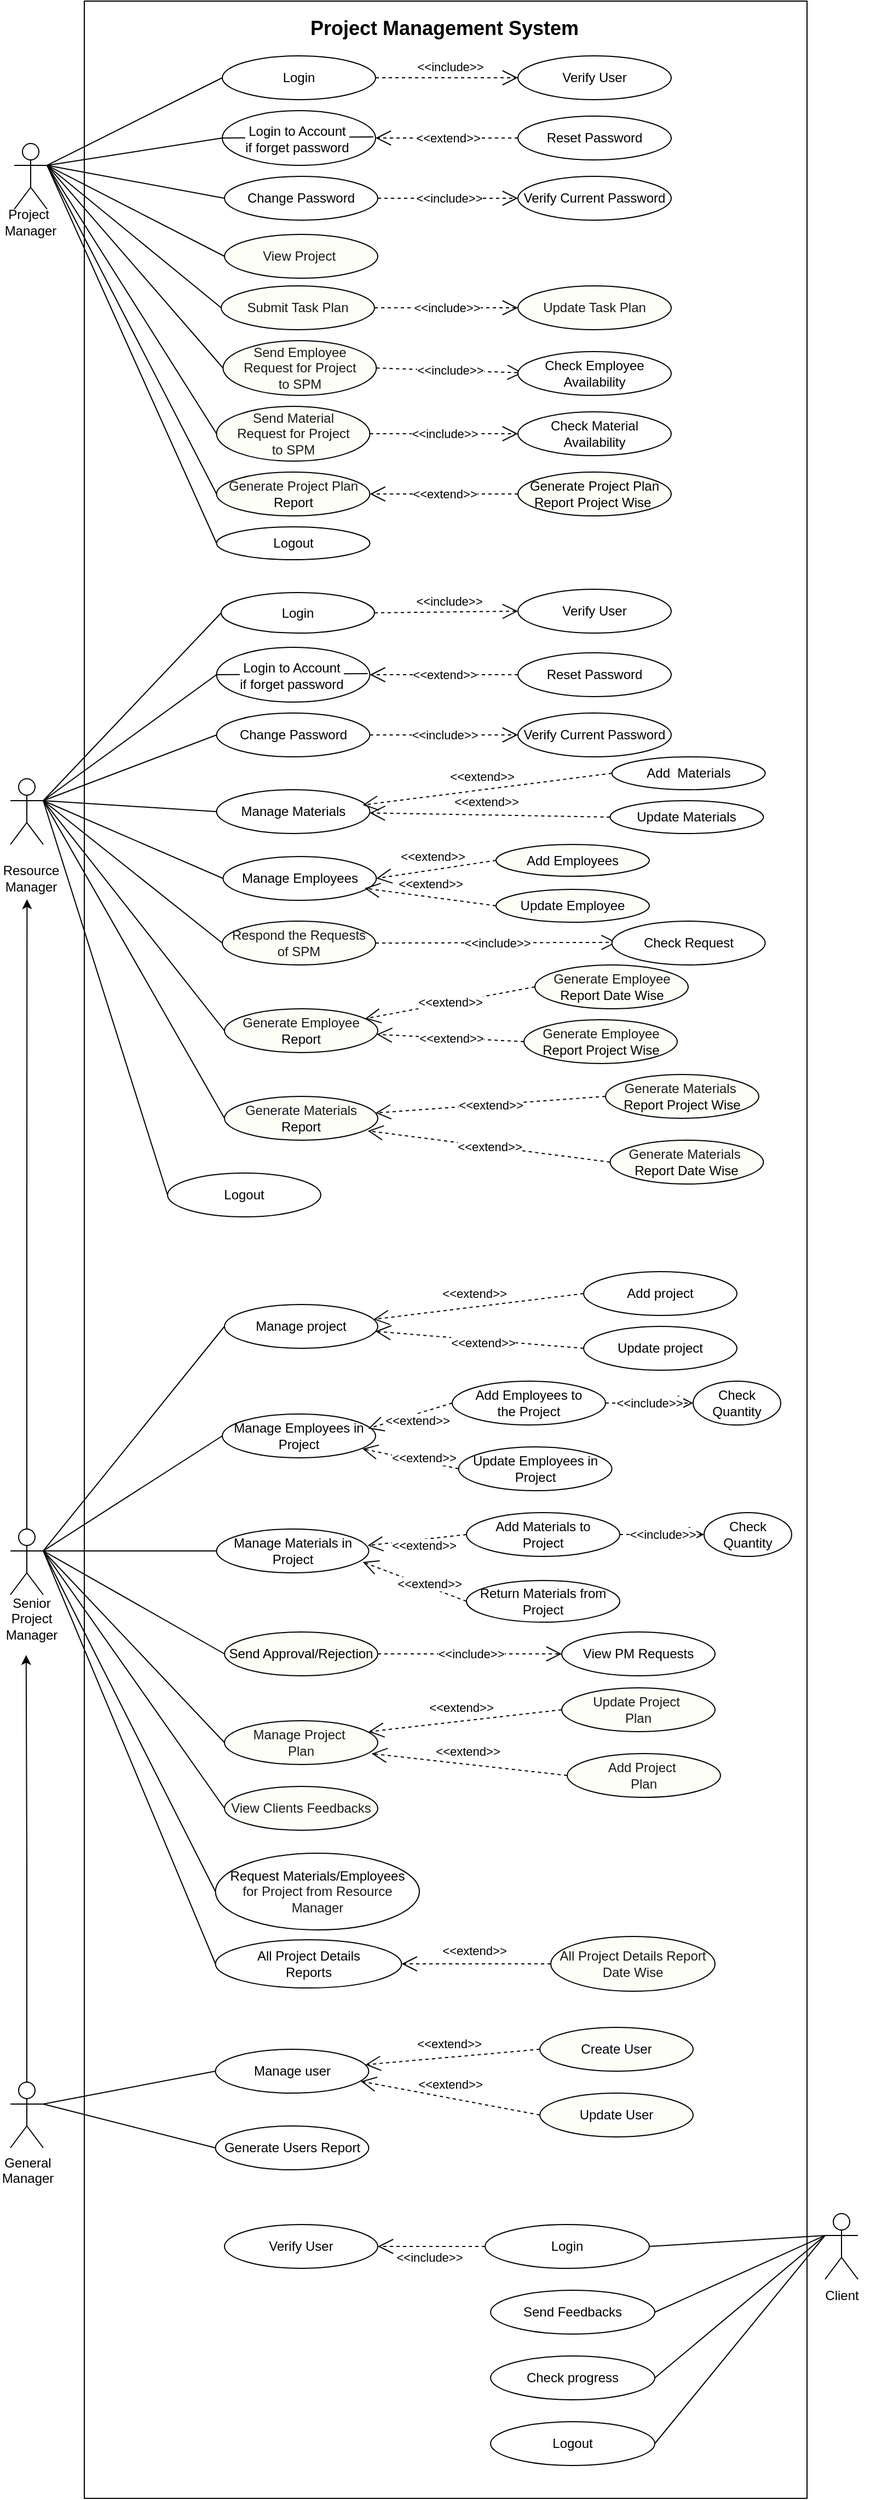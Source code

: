 <mxfile version="23.1.2" type="device">
  <diagram name="Page-1" id="2uusiSWJD4mNrX5vhdV4">
    <mxGraphModel dx="1032" dy="2918" grid="1" gridSize="10" guides="1" tooltips="1" connect="1" arrows="1" fold="1" page="1" pageScale="1" pageWidth="827" pageHeight="1169" math="0" shadow="0">
      <root>
        <mxCell id="0" />
        <mxCell id="1" parent="0" />
        <mxCell id="cjCh7DbLiIH0CelXDLPa-3" value="" style="rounded=0;whiteSpace=wrap;html=1;fillColor=none;" parent="1" vertex="1">
          <mxGeometry x="84" y="-2310" width="660" height="2280" as="geometry" />
        </mxCell>
        <mxCell id="cjCh7DbLiIH0CelXDLPa-5" value="&lt;font style=&quot;font-size: 18px;&quot;&gt;&lt;b&gt;Project Management System&lt;/b&gt;&lt;/font&gt;" style="text;html=1;strokeColor=none;fillColor=none;align=center;verticalAlign=middle;whiteSpace=wrap;rounded=0;" parent="1" vertex="1">
          <mxGeometry x="273" y="-2300" width="280" height="30" as="geometry" />
        </mxCell>
        <mxCell id="cjCh7DbLiIH0CelXDLPa-46" value="" style="endArrow=none;html=1;rounded=0;entryX=0;entryY=0.5;entryDx=0;entryDy=0;exitX=1;exitY=0.333;exitDx=0;exitDy=0;exitPerimeter=0;" parent="1" source="cjCh7DbLiIH0CelXDLPa-44" target="eKeShG3hfIOovDlSq38T-2" edge="1">
          <mxGeometry width="50" height="50" relative="1" as="geometry">
            <mxPoint x="80.69" y="-845" as="sourcePoint" />
            <mxPoint x="270.69" y="-1194" as="targetPoint" />
          </mxGeometry>
        </mxCell>
        <mxCell id="cjCh7DbLiIH0CelXDLPa-44" value="" style="shape=umlActor;verticalLabelPosition=bottom;verticalAlign=top;html=1;outlineConnect=0;" parent="1" vertex="1">
          <mxGeometry x="16.5" y="-915" width="30" height="60" as="geometry" />
        </mxCell>
        <mxCell id="cjCh7DbLiIH0CelXDLPa-59" value="Senior Project Manager" style="text;html=1;strokeColor=none;fillColor=default;align=center;verticalAlign=middle;whiteSpace=wrap;rounded=0;" parent="1" vertex="1">
          <mxGeometry x="7.19" y="-845" width="58" height="24" as="geometry" />
        </mxCell>
        <mxCell id="cjCh7DbLiIH0CelXDLPa-100" value="Manage Materials" style="ellipse;whiteSpace=wrap;html=1;fillColor=default;" parent="1" vertex="1">
          <mxGeometry x="204.75" y="-1590" width="140" height="40" as="geometry" />
        </mxCell>
        <mxCell id="cjCh7DbLiIH0CelXDLPa-104" value="" style="shape=umlActor;verticalLabelPosition=bottom;verticalAlign=top;html=1;outlineConnect=0;" parent="1" vertex="1">
          <mxGeometry x="16.5" y="-1600" width="30" height="60" as="geometry" />
        </mxCell>
        <mxCell id="cjCh7DbLiIH0CelXDLPa-108" value="" style="endArrow=none;html=1;rounded=0;entryX=0;entryY=0.5;entryDx=0;entryDy=0;exitX=1;exitY=0.333;exitDx=0;exitDy=0;exitPerimeter=0;" parent="1" source="cjCh7DbLiIH0CelXDLPa-104" target="cjCh7DbLiIH0CelXDLPa-100" edge="1">
          <mxGeometry width="50" height="50" relative="1" as="geometry">
            <mxPoint x="92.5" y="-1490" as="sourcePoint" />
            <mxPoint x="302.5" y="-1783" as="targetPoint" />
          </mxGeometry>
        </mxCell>
        <mxCell id="cjCh7DbLiIH0CelXDLPa-111" value="" style="endArrow=none;html=1;rounded=0;exitX=1;exitY=0.333;exitDx=0;exitDy=0;exitPerimeter=0;entryX=0;entryY=0.5;entryDx=0;entryDy=0;" parent="1" source="cjCh7DbLiIH0CelXDLPa-104" target="0M_ZTAcVaHgIJ8tdhLXu-81" edge="1">
          <mxGeometry width="50" height="50" relative="1" as="geometry">
            <mxPoint x="100" y="-1499" as="sourcePoint" />
            <mxPoint x="251.25" y="-1329" as="targetPoint" />
          </mxGeometry>
        </mxCell>
        <mxCell id="cjCh7DbLiIH0CelXDLPa-112" value="Resource &lt;br&gt;Manager" style="text;html=1;strokeColor=none;fillColor=default;align=center;verticalAlign=middle;whiteSpace=wrap;rounded=0;" parent="1" vertex="1">
          <mxGeometry x="8.59" y="-1519" width="52.81" height="20" as="geometry" />
        </mxCell>
        <mxCell id="cjCh7DbLiIH0CelXDLPa-129" value="" style="shape=umlActor;verticalLabelPosition=bottom;verticalAlign=top;html=1;outlineConnect=0;" parent="1" vertex="1">
          <mxGeometry x="20" y="-2180" width="30" height="60" as="geometry" />
        </mxCell>
        <mxCell id="cjCh7DbLiIH0CelXDLPa-141" value="Project&amp;nbsp;&lt;br&gt;Manager" style="text;html=1;strokeColor=none;fillColor=default;align=center;verticalAlign=middle;whiteSpace=wrap;rounded=0;" parent="1" vertex="1">
          <mxGeometry x="7.19" y="-2120" width="55.62" height="23" as="geometry" />
        </mxCell>
        <mxCell id="eKeShG3hfIOovDlSq38T-2" value="Manage project" style="ellipse;whiteSpace=wrap;html=1;fillColor=default;" parent="1" vertex="1">
          <mxGeometry x="212" y="-1120" width="140" height="40" as="geometry" />
        </mxCell>
        <mxCell id="eKeShG3hfIOovDlSq38T-9" value="" style="endArrow=none;html=1;rounded=0;entryX=0;entryY=0.5;entryDx=0;entryDy=0;exitX=1;exitY=0.333;exitDx=0;exitDy=0;exitPerimeter=0;" parent="1" source="cjCh7DbLiIH0CelXDLPa-44" target="eKeShG3hfIOovDlSq38T-10" edge="1">
          <mxGeometry width="50" height="50" relative="1" as="geometry">
            <mxPoint x="80.69" y="-845" as="sourcePoint" />
            <mxPoint x="240.69" y="-950" as="targetPoint" />
          </mxGeometry>
        </mxCell>
        <mxCell id="eKeShG3hfIOovDlSq38T-10" value="Manage Employees in Project" style="ellipse;whiteSpace=wrap;html=1;fillColor=default;" parent="1" vertex="1">
          <mxGeometry x="210" y="-1020" width="140" height="40" as="geometry" />
        </mxCell>
        <mxCell id="eKeShG3hfIOovDlSq38T-11" value="Add Employees to&lt;br&gt;the Project" style="ellipse;whiteSpace=wrap;html=1;fillColor=default;" parent="1" vertex="1">
          <mxGeometry x="420" y="-1050" width="140" height="40" as="geometry" />
        </mxCell>
        <mxCell id="eKeShG3hfIOovDlSq38T-15" value="Update Employees in&lt;br style=&quot;border-color: var(--border-color);&quot;&gt;Project" style="ellipse;whiteSpace=wrap;html=1;fillColor=default;" parent="1" vertex="1">
          <mxGeometry x="425.81" y="-990" width="140" height="40" as="geometry" />
        </mxCell>
        <mxCell id="eKeShG3hfIOovDlSq38T-75" value="&lt;span style=&quot;color: rgb(0, 0, 0); font-family: Helvetica; font-size: 12px; font-style: normal; font-variant-ligatures: normal; font-variant-caps: normal; font-weight: 400; letter-spacing: normal; orphans: 2; text-align: center; text-indent: 0px; text-transform: none; widows: 2; word-spacing: 0px; -webkit-text-stroke-width: 0px; background-color: rgb(251, 251, 251); text-decoration-thickness: initial; text-decoration-style: initial; text-decoration-color: initial; float: none; display: inline !important;&quot;&gt;Add&amp;nbsp;&lt;/span&gt;&amp;nbsp;Materials" style="ellipse;whiteSpace=wrap;html=1;fillColor=default;" parent="1" vertex="1">
          <mxGeometry x="565.81" y="-1620" width="140" height="30" as="geometry" />
        </mxCell>
        <mxCell id="eKeShG3hfIOovDlSq38T-77" value="&lt;span style=&quot;color: rgb(0, 0, 0); font-family: Helvetica; font-size: 12px; font-style: normal; font-variant-ligatures: normal; font-variant-caps: normal; font-weight: 400; letter-spacing: normal; orphans: 2; text-align: center; text-indent: 0px; text-transform: none; widows: 2; word-spacing: 0px; -webkit-text-stroke-width: 0px; background-color: rgb(251, 251, 251); text-decoration-thickness: initial; text-decoration-style: initial; text-decoration-color: initial; float: none; display: inline !important;&quot;&gt;Update&amp;nbsp;&lt;/span&gt;Materials" style="ellipse;whiteSpace=wrap;html=1;fillColor=default;" parent="1" vertex="1">
          <mxGeometry x="564.19" y="-1580" width="140" height="30" as="geometry" />
        </mxCell>
        <mxCell id="RGTpIK4v9KlUOTematBv-17" value="Add project" style="ellipse;whiteSpace=wrap;html=1;fillColor=default;" parent="1" vertex="1">
          <mxGeometry x="540" y="-1150" width="140" height="40" as="geometry" />
        </mxCell>
        <mxCell id="RGTpIK4v9KlUOTematBv-19" value="Update project" style="ellipse;whiteSpace=wrap;html=1;fillColor=default;" parent="1" vertex="1">
          <mxGeometry x="540" y="-1100" width="140" height="40" as="geometry" />
        </mxCell>
        <mxCell id="NV_1faEgX1KbTYwPyQH8-10" value="&amp;lt;&amp;lt;extend&amp;gt;&amp;gt;" style="endArrow=open;endSize=12;dashed=1;html=1;rounded=0;entryX=0.973;entryY=0.339;entryDx=0;entryDy=0;entryPerimeter=0;exitX=0;exitY=0.5;exitDx=0;exitDy=0;" parent="1" source="RGTpIK4v9KlUOTematBv-17" target="eKeShG3hfIOovDlSq38T-2" edge="1">
          <mxGeometry x="0.028" y="-12" width="160" relative="1" as="geometry">
            <mxPoint x="450.69" y="-1114" as="sourcePoint" />
            <mxPoint x="323.69" y="-1373" as="targetPoint" />
            <Array as="points" />
            <mxPoint as="offset" />
          </mxGeometry>
        </mxCell>
        <mxCell id="NV_1faEgX1KbTYwPyQH8-12" value="&amp;lt;&amp;lt;extend&amp;gt;&amp;gt;" style="endArrow=open;endSize=12;dashed=1;html=1;rounded=0;exitX=0;exitY=0.5;exitDx=0;exitDy=0;entryX=0.985;entryY=0.614;entryDx=0;entryDy=0;entryPerimeter=0;" parent="1" source="RGTpIK4v9KlUOTematBv-19" target="eKeShG3hfIOovDlSq38T-2" edge="1">
          <mxGeometry x="-0.032" y="2" width="160" relative="1" as="geometry">
            <mxPoint x="449.69" y="-1215" as="sourcePoint" />
            <mxPoint x="315.69" y="-1169" as="targetPoint" />
            <Array as="points" />
            <mxPoint as="offset" />
          </mxGeometry>
        </mxCell>
        <mxCell id="NV_1faEgX1KbTYwPyQH8-13" value="&amp;lt;&amp;lt;extend&amp;gt;&amp;gt;" style="endArrow=open;endSize=12;dashed=1;html=1;rounded=0;entryX=0.952;entryY=0.331;entryDx=0;entryDy=0;exitX=0;exitY=0.5;exitDx=0;exitDy=0;entryPerimeter=0;" parent="1" source="eKeShG3hfIOovDlSq38T-11" target="eKeShG3hfIOovDlSq38T-10" edge="1">
          <mxGeometry x="-0.129" y="6" width="160" relative="1" as="geometry">
            <mxPoint x="460.69" y="-1025" as="sourcePoint" />
            <mxPoint x="354.69" y="-1157" as="targetPoint" />
            <Array as="points" />
            <mxPoint as="offset" />
          </mxGeometry>
        </mxCell>
        <mxCell id="NV_1faEgX1KbTYwPyQH8-15" value="&amp;lt;&amp;lt;extend&amp;gt;&amp;gt;" style="endArrow=open;endSize=12;dashed=1;html=1;rounded=0;exitX=0;exitY=0.5;exitDx=0;exitDy=0;entryX=0.914;entryY=0.795;entryDx=0;entryDy=0;entryPerimeter=0;" parent="1" source="eKeShG3hfIOovDlSq38T-15" target="eKeShG3hfIOovDlSq38T-10" edge="1">
          <mxGeometry x="-0.262" y="-3" width="160" relative="1" as="geometry">
            <mxPoint x="478.69" y="-952" as="sourcePoint" />
            <mxPoint x="340.69" y="-994" as="targetPoint" />
            <Array as="points" />
            <mxPoint as="offset" />
          </mxGeometry>
        </mxCell>
        <mxCell id="NV_1faEgX1KbTYwPyQH8-43" value="&amp;lt;&amp;lt;extend&amp;gt;&amp;gt;" style="endArrow=open;endSize=12;dashed=1;html=1;rounded=0;exitX=0;exitY=0.5;exitDx=0;exitDy=0;entryX=0.954;entryY=0.35;entryDx=0;entryDy=0;entryPerimeter=0;" parent="1" source="eKeShG3hfIOovDlSq38T-75" target="cjCh7DbLiIH0CelXDLPa-100" edge="1">
          <mxGeometry x="0.028" y="-12" width="160" relative="1" as="geometry">
            <mxPoint x="444" y="-1586" as="sourcePoint" />
            <mxPoint x="329.53" y="-1565.34" as="targetPoint" />
            <Array as="points" />
            <mxPoint as="offset" />
          </mxGeometry>
        </mxCell>
        <mxCell id="NV_1faEgX1KbTYwPyQH8-44" value="&amp;lt;&amp;lt;extend&amp;gt;&amp;gt;" style="endArrow=open;endSize=12;dashed=1;html=1;rounded=0;exitX=0;exitY=0.5;exitDx=0;exitDy=0;" parent="1" source="eKeShG3hfIOovDlSq38T-77" target="cjCh7DbLiIH0CelXDLPa-100" edge="1">
          <mxGeometry x="0.028" y="-12" width="160" relative="1" as="geometry">
            <mxPoint x="452.5" y="-1545" as="sourcePoint" />
            <mxPoint x="330" y="-1500" as="targetPoint" />
            <Array as="points" />
            <mxPoint as="offset" />
          </mxGeometry>
        </mxCell>
        <mxCell id="LUo7Zia1x8Gf0-j5yHv2-7" value="Logout" style="ellipse;whiteSpace=wrap;html=1;fillColor=default;" parent="1" vertex="1">
          <mxGeometry x="204.75" y="-1830" width="140" height="30" as="geometry" />
        </mxCell>
        <mxCell id="LUo7Zia1x8Gf0-j5yHv2-8" value="" style="endArrow=none;html=1;rounded=0;entryX=0;entryY=0.5;entryDx=0;entryDy=0;exitX=1;exitY=0.333;exitDx=0;exitDy=0;exitPerimeter=0;" parent="1" source="cjCh7DbLiIH0CelXDLPa-129" target="LUo7Zia1x8Gf0-j5yHv2-7" edge="1">
          <mxGeometry width="50" height="50" relative="1" as="geometry">
            <mxPoint x="60" y="-2160" as="sourcePoint" />
            <mxPoint x="151" y="-1673" as="targetPoint" />
          </mxGeometry>
        </mxCell>
        <mxCell id="gCKsXqGzt_pPM1Y6W0CS-4" value="" style="endArrow=none;html=1;rounded=0;entryX=0;entryY=0.5;entryDx=0;entryDy=0;exitX=1;exitY=0.333;exitDx=0;exitDy=0;exitPerimeter=0;" parent="1" source="cjCh7DbLiIH0CelXDLPa-44" target="0M_ZTAcVaHgIJ8tdhLXu-83" edge="1">
          <mxGeometry width="50" height="50" relative="1" as="geometry">
            <mxPoint x="48.59" y="-745" as="sourcePoint" />
            <mxPoint x="234.19" y="-785.0" as="targetPoint" />
          </mxGeometry>
        </mxCell>
        <mxCell id="nxE3jffrjEZW-xmDIq7u-7" value="" style="endArrow=none;html=1;rounded=0;entryX=0;entryY=0.5;entryDx=0;entryDy=0;exitX=1;exitY=0.333;exitDx=0;exitDy=0;exitPerimeter=0;" parent="1" source="cjCh7DbLiIH0CelXDLPa-44" target="nxE3jffrjEZW-xmDIq7u-8" edge="1">
          <mxGeometry width="50" height="50" relative="1" as="geometry">
            <mxPoint x="80.69" y="-845" as="sourcePoint" />
            <mxPoint x="224.94" y="-385" as="targetPoint" />
          </mxGeometry>
        </mxCell>
        <mxCell id="nxE3jffrjEZW-xmDIq7u-8" value="Send Approval/Rejection&lt;font color=&quot;#1a1a1a&quot;&gt;&lt;br&gt;&lt;/font&gt;" style="ellipse;whiteSpace=wrap;html=1;fillColor=#FDFFF7;" parent="1" vertex="1">
          <mxGeometry x="212" y="-821" width="140" height="40" as="geometry" />
        </mxCell>
        <mxCell id="nxE3jffrjEZW-xmDIq7u-35" value="" style="endArrow=none;html=1;rounded=0;entryX=0;entryY=0.5;entryDx=0;entryDy=0;exitX=1;exitY=0.333;exitDx=0;exitDy=0;exitPerimeter=0;" parent="1" source="cjCh7DbLiIH0CelXDLPa-4" target="nxE3jffrjEZW-xmDIq7u-36" edge="1">
          <mxGeometry width="50" height="50" relative="1" as="geometry">
            <mxPoint x="90" y="-1180" as="sourcePoint" />
            <mxPoint x="237.5" y="-1158" as="targetPoint" />
          </mxGeometry>
        </mxCell>
        <mxCell id="nxE3jffrjEZW-xmDIq7u-36" value="Manage user" style="ellipse;whiteSpace=wrap;html=1;fillColor=default;" parent="1" vertex="1">
          <mxGeometry x="203.75" y="-440" width="140" height="40" as="geometry" />
        </mxCell>
        <mxCell id="nxE3jffrjEZW-xmDIq7u-37" value="&lt;span style=&quot;background-color: rgb(255, 255, 255);&quot;&gt;Create User&lt;/span&gt;" style="ellipse;whiteSpace=wrap;html=1;fillColor=#FDFFF7;" parent="1" vertex="1">
          <mxGeometry x="500" y="-460" width="140" height="40" as="geometry" />
        </mxCell>
        <mxCell id="nxE3jffrjEZW-xmDIq7u-38" value="&amp;lt;&amp;lt;extend&amp;gt;&amp;gt;" style="endArrow=open;endSize=12;dashed=1;html=1;rounded=0;exitX=0;exitY=0.5;exitDx=0;exitDy=0;" parent="1" source="nxE3jffrjEZW-xmDIq7u-37" target="nxE3jffrjEZW-xmDIq7u-36" edge="1">
          <mxGeometry x="0.028" y="-12" width="160" relative="1" as="geometry">
            <mxPoint x="480" y="-1346" as="sourcePoint" />
            <mxPoint x="352" y="-1150" as="targetPoint" />
            <Array as="points" />
            <mxPoint as="offset" />
          </mxGeometry>
        </mxCell>
        <mxCell id="nxE3jffrjEZW-xmDIq7u-39" value="&lt;span style=&quot;background-color: rgb(255, 255, 255);&quot;&gt;Update User&lt;/span&gt;" style="ellipse;whiteSpace=wrap;html=1;fillColor=#FDFFF7;" parent="1" vertex="1">
          <mxGeometry x="500" y="-400" width="140" height="40" as="geometry" />
        </mxCell>
        <mxCell id="nxE3jffrjEZW-xmDIq7u-40" value="&amp;lt;&amp;lt;extend&amp;gt;&amp;gt;" style="endArrow=open;endSize=12;dashed=1;html=1;rounded=0;exitX=0;exitY=0.5;exitDx=0;exitDy=0;entryX=0.948;entryY=0.731;entryDx=0;entryDy=0;entryPerimeter=0;" parent="1" source="nxE3jffrjEZW-xmDIq7u-39" target="nxE3jffrjEZW-xmDIq7u-36" edge="1">
          <mxGeometry x="0.028" y="-12" width="160" relative="1" as="geometry">
            <mxPoint x="497.5" y="-1088" as="sourcePoint" />
            <mxPoint x="360" y="-970" as="targetPoint" />
            <Array as="points" />
            <mxPoint as="offset" />
          </mxGeometry>
        </mxCell>
        <mxCell id="nxE3jffrjEZW-xmDIq7u-41" value="" style="endArrow=none;html=1;rounded=0;entryX=0;entryY=0.5;entryDx=0;entryDy=0;exitX=1;exitY=0.333;exitDx=0;exitDy=0;exitPerimeter=0;" parent="1" source="cjCh7DbLiIH0CelXDLPa-4" target="nxE3jffrjEZW-xmDIq7u-42" edge="1">
          <mxGeometry width="50" height="50" relative="1" as="geometry">
            <mxPoint x="90" y="-1180" as="sourcePoint" />
            <mxPoint x="350" y="-1088" as="targetPoint" />
          </mxGeometry>
        </mxCell>
        <mxCell id="nxE3jffrjEZW-xmDIq7u-42" value="Generate Users Report" style="ellipse;whiteSpace=wrap;html=1;fillColor=default;" parent="1" vertex="1">
          <mxGeometry x="203.75" y="-370" width="140" height="40" as="geometry" />
        </mxCell>
        <mxCell id="enwFGEt4gPeQiGZyCrF8-174" value="View PM Requests" style="ellipse;whiteSpace=wrap;html=1;fillColor=default;" parent="1" vertex="1">
          <mxGeometry x="520" y="-821" width="140" height="40" as="geometry" />
        </mxCell>
        <mxCell id="enwFGEt4gPeQiGZyCrF8-199" style="edgeStyle=orthogonalEdgeStyle;rounded=0;orthogonalLoop=1;jettySize=auto;html=1;exitX=0.5;exitY=1;exitDx=0;exitDy=0;" parent="1" edge="1">
          <mxGeometry relative="1" as="geometry">
            <mxPoint x="363" y="-1824" as="sourcePoint" />
            <mxPoint x="363" y="-1824" as="targetPoint" />
          </mxGeometry>
        </mxCell>
        <mxCell id="6UnLR0QENHaxJre8c1_V-1" value="" style="shape=umlActor;verticalLabelPosition=bottom;verticalAlign=top;html=1;outlineConnect=0;" parent="1" vertex="1">
          <mxGeometry x="760.5" y="-290" width="30" height="60" as="geometry" />
        </mxCell>
        <mxCell id="6UnLR0QENHaxJre8c1_V-3" value="" style="endArrow=none;html=1;rounded=0;exitX=0;exitY=0.333;exitDx=0;exitDy=0;exitPerimeter=0;entryX=1;entryY=0.5;entryDx=0;entryDy=0;" parent="1" source="6UnLR0QENHaxJre8c1_V-1" target="0M_ZTAcVaHgIJ8tdhLXu-130" edge="1">
          <mxGeometry width="50" height="50" relative="1" as="geometry">
            <mxPoint x="747.5" y="-312" as="sourcePoint" />
            <mxPoint x="609.5" y="-510.0" as="targetPoint" />
          </mxGeometry>
        </mxCell>
        <mxCell id="6UnLR0QENHaxJre8c1_V-4" value="Check progress" style="ellipse;whiteSpace=wrap;html=1;fillColor=default;" parent="1" vertex="1">
          <mxGeometry x="455" y="-160" width="150" height="40" as="geometry" />
        </mxCell>
        <mxCell id="6UnLR0QENHaxJre8c1_V-6" value="Client" style="text;html=1;strokeColor=none;fillColor=none;align=center;verticalAlign=middle;whiteSpace=wrap;rounded=0;" parent="1" vertex="1">
          <mxGeometry x="745.5" y="-230" width="60" height="30" as="geometry" />
        </mxCell>
        <mxCell id="6UnLR0QENHaxJre8c1_V-7" value="Logout" style="ellipse;whiteSpace=wrap;html=1;fillColor=default;" parent="1" vertex="1">
          <mxGeometry x="455" y="-100" width="150" height="40" as="geometry" />
        </mxCell>
        <mxCell id="6UnLR0QENHaxJre8c1_V-8" value="" style="endArrow=none;html=1;rounded=0;entryX=1;entryY=0.5;entryDx=0;entryDy=0;exitX=0;exitY=0.333;exitDx=0;exitDy=0;exitPerimeter=0;" parent="1" source="6UnLR0QENHaxJre8c1_V-1" target="6UnLR0QENHaxJre8c1_V-7" edge="1">
          <mxGeometry width="50" height="50" relative="1" as="geometry">
            <mxPoint x="747.5" y="-310" as="sourcePoint" />
            <mxPoint x="369.5" y="-244" as="targetPoint" />
          </mxGeometry>
        </mxCell>
        <mxCell id="0M_ZTAcVaHgIJ8tdhLXu-3" value="" style="ellipse;whiteSpace=wrap;html=1;direction=west;" parent="1" vertex="1">
          <mxGeometry x="210" y="-2210" width="140" height="50" as="geometry" />
        </mxCell>
        <mxCell id="0M_ZTAcVaHgIJ8tdhLXu-4" value="" style="endArrow=none;html=1;rounded=0;exitX=1;exitY=0.5;exitDx=0;exitDy=0;" parent="1" source="0M_ZTAcVaHgIJ8tdhLXu-3" edge="1">
          <mxGeometry width="50" height="50" relative="1" as="geometry">
            <mxPoint x="218" y="-2186" as="sourcePoint" />
            <mxPoint x="348" y="-2186" as="targetPoint" />
          </mxGeometry>
        </mxCell>
        <mxCell id="0M_ZTAcVaHgIJ8tdhLXu-5" value="&lt;font style=&quot;font-size: 12px;&quot;&gt;Login to Account&lt;br&gt;if forget password&lt;/font&gt;" style="edgeLabel;html=1;align=center;verticalAlign=middle;resizable=0;points=[];" parent="0M_ZTAcVaHgIJ8tdhLXu-4" vertex="1" connectable="0">
          <mxGeometry x="0.259" relative="1" as="geometry">
            <mxPoint x="-19" y="1" as="offset" />
          </mxGeometry>
        </mxCell>
        <mxCell id="0M_ZTAcVaHgIJ8tdhLXu-6" value="" style="endArrow=none;html=1;rounded=0;entryX=1;entryY=0.5;entryDx=0;entryDy=0;exitX=1;exitY=0.333;exitDx=0;exitDy=0;exitPerimeter=0;" parent="1" source="cjCh7DbLiIH0CelXDLPa-129" target="0M_ZTAcVaHgIJ8tdhLXu-3" edge="1">
          <mxGeometry width="50" height="50" relative="1" as="geometry">
            <mxPoint x="52.5" y="-2160" as="sourcePoint" />
            <mxPoint x="218" y="-2230" as="targetPoint" />
          </mxGeometry>
        </mxCell>
        <mxCell id="0M_ZTAcVaHgIJ8tdhLXu-9" value="Reset Password" style="ellipse;whiteSpace=wrap;html=1;direction=west;" parent="1" vertex="1">
          <mxGeometry x="480" y="-2205" width="140" height="40" as="geometry" />
        </mxCell>
        <mxCell id="0M_ZTAcVaHgIJ8tdhLXu-10" value="&amp;lt;&amp;lt;extend&amp;gt;&amp;gt;" style="endArrow=open;endSize=12;dashed=1;html=1;rounded=0;exitX=1;exitY=0.5;exitDx=0;exitDy=0;" parent="1" source="0M_ZTAcVaHgIJ8tdhLXu-9" target="0M_ZTAcVaHgIJ8tdhLXu-3" edge="1">
          <mxGeometry x="-0.005" width="160" relative="1" as="geometry">
            <mxPoint x="665.69" y="-1973.13" as="sourcePoint" />
            <mxPoint x="426" y="-2185.01" as="targetPoint" />
            <mxPoint as="offset" />
          </mxGeometry>
        </mxCell>
        <mxCell id="0M_ZTAcVaHgIJ8tdhLXu-12" value="Change Password" style="ellipse;whiteSpace=wrap;html=1;" parent="1" vertex="1">
          <mxGeometry x="212" y="-2150" width="140" height="40" as="geometry" />
        </mxCell>
        <mxCell id="0M_ZTAcVaHgIJ8tdhLXu-13" value="Verify Current Password" style="ellipse;whiteSpace=wrap;html=1;" parent="1" vertex="1">
          <mxGeometry x="480" y="-2150" width="140" height="40" as="geometry" />
        </mxCell>
        <mxCell id="0M_ZTAcVaHgIJ8tdhLXu-14" value="&amp;lt;&amp;lt;include&amp;gt;&amp;gt;" style="endArrow=open;endSize=12;dashed=1;html=1;rounded=0;entryX=0;entryY=0.5;entryDx=0;entryDy=0;exitX=1;exitY=0.5;exitDx=0;exitDy=0;" parent="1" source="0M_ZTAcVaHgIJ8tdhLXu-12" target="0M_ZTAcVaHgIJ8tdhLXu-13" edge="1">
          <mxGeometry x="0.006" width="160" relative="1" as="geometry">
            <mxPoint x="359.75" y="-1712" as="sourcePoint" />
            <mxPoint x="311.75" y="-2030" as="targetPoint" />
            <mxPoint as="offset" />
          </mxGeometry>
        </mxCell>
        <mxCell id="0M_ZTAcVaHgIJ8tdhLXu-15" value="" style="endArrow=none;html=1;rounded=0;entryX=0;entryY=0.5;entryDx=0;entryDy=0;exitX=1;exitY=0.333;exitDx=0;exitDy=0;exitPerimeter=0;" parent="1" source="cjCh7DbLiIH0CelXDLPa-129" target="0M_ZTAcVaHgIJ8tdhLXu-12" edge="1">
          <mxGeometry width="50" height="50" relative="1" as="geometry">
            <mxPoint x="60" y="-2150" as="sourcePoint" />
            <mxPoint x="218" y="-2175" as="targetPoint" />
          </mxGeometry>
        </mxCell>
        <mxCell id="0M_ZTAcVaHgIJ8tdhLXu-45" value="" style="endArrow=none;html=1;rounded=0;entryX=0;entryY=0.5;entryDx=0;entryDy=0;exitX=1;exitY=0.333;exitDx=0;exitDy=0;exitPerimeter=0;" parent="1" source="cjCh7DbLiIH0CelXDLPa-129" target="0M_ZTAcVaHgIJ8tdhLXu-46" edge="1">
          <mxGeometry width="50" height="50" relative="1" as="geometry">
            <mxPoint x="57" y="-2160" as="sourcePoint" />
            <mxPoint x="195" y="-2198" as="targetPoint" />
          </mxGeometry>
        </mxCell>
        <mxCell id="0M_ZTAcVaHgIJ8tdhLXu-46" value="Login" style="ellipse;whiteSpace=wrap;html=1;fillColor=default;" parent="1" vertex="1">
          <mxGeometry x="210" y="-2260" width="140" height="40" as="geometry" />
        </mxCell>
        <mxCell id="0M_ZTAcVaHgIJ8tdhLXu-47" value="Verify User" style="ellipse;whiteSpace=wrap;html=1;fillColor=default;" parent="1" vertex="1">
          <mxGeometry x="480" y="-2260" width="140" height="40" as="geometry" />
        </mxCell>
        <mxCell id="0M_ZTAcVaHgIJ8tdhLXu-48" value="&amp;lt;&amp;lt;include&amp;gt;&amp;gt;" style="endArrow=open;endSize=12;dashed=1;html=1;rounded=0;exitX=1;exitY=0.5;exitDx=0;exitDy=0;entryX=0;entryY=0.5;entryDx=0;entryDy=0;" parent="1" source="0M_ZTAcVaHgIJ8tdhLXu-46" target="0M_ZTAcVaHgIJ8tdhLXu-47" edge="1">
          <mxGeometry x="0.047" y="10" width="160" relative="1" as="geometry">
            <mxPoint x="383.5" y="-2240" as="sourcePoint" />
            <mxPoint x="500.5" y="-2315.67" as="targetPoint" />
            <Array as="points" />
            <mxPoint as="offset" />
          </mxGeometry>
        </mxCell>
        <mxCell id="0M_ZTAcVaHgIJ8tdhLXu-49" value="" style="endArrow=none;html=1;rounded=0;entryX=0;entryY=0.5;entryDx=0;entryDy=0;exitX=1;exitY=0.333;exitDx=0;exitDy=0;exitPerimeter=0;" parent="1" source="cjCh7DbLiIH0CelXDLPa-129" target="0M_ZTAcVaHgIJ8tdhLXu-50" edge="1">
          <mxGeometry width="50" height="50" relative="1" as="geometry">
            <mxPoint x="54" y="-2010" as="sourcePoint" />
            <mxPoint x="228.25" y="-1500" as="targetPoint" />
          </mxGeometry>
        </mxCell>
        <mxCell id="0M_ZTAcVaHgIJ8tdhLXu-50" value="&lt;font color=&quot;#1a1a1a&quot;&gt;View Project&amp;nbsp;&lt;/font&gt;" style="ellipse;whiteSpace=wrap;html=1;fillColor=#FDFFF7;" parent="1" vertex="1">
          <mxGeometry x="212" y="-2097" width="140" height="40" as="geometry" />
        </mxCell>
        <mxCell id="0M_ZTAcVaHgIJ8tdhLXu-51" value="&lt;font color=&quot;#1a1a1a&quot;&gt;Send Employee&lt;br&gt;Request for Project &lt;br&gt;to&amp;nbsp;SPM&lt;br&gt;&lt;/font&gt;" style="ellipse;whiteSpace=wrap;html=1;fillColor=#FDFFF7;" parent="1" vertex="1">
          <mxGeometry x="210.69" y="-2000" width="140" height="50" as="geometry" />
        </mxCell>
        <mxCell id="0M_ZTAcVaHgIJ8tdhLXu-52" value="" style="endArrow=none;html=1;rounded=0;entryX=0;entryY=0.5;entryDx=0;entryDy=0;exitX=1;exitY=0.333;exitDx=0;exitDy=0;exitPerimeter=0;" parent="1" source="cjCh7DbLiIH0CelXDLPa-129" target="0M_ZTAcVaHgIJ8tdhLXu-51" edge="1">
          <mxGeometry width="50" height="50" relative="1" as="geometry">
            <mxPoint x="70" y="-2151" as="sourcePoint" />
            <mxPoint x="220" y="-2010" as="targetPoint" />
          </mxGeometry>
        </mxCell>
        <mxCell id="0M_ZTAcVaHgIJ8tdhLXu-53" value="&amp;lt;&amp;lt;include&amp;gt;&amp;gt;" style="endArrow=open;endSize=12;dashed=1;html=1;rounded=0;entryX=0.032;entryY=0.485;entryDx=0;entryDy=0;exitX=1;exitY=0.5;exitDx=0;exitDy=0;entryPerimeter=0;" parent="1" source="0M_ZTAcVaHgIJ8tdhLXu-51" target="0M_ZTAcVaHgIJ8tdhLXu-54" edge="1">
          <mxGeometry x="0.006" width="160" relative="1" as="geometry">
            <mxPoint x="352" y="-1970.62" as="sourcePoint" />
            <mxPoint x="460" y="-1970.62" as="targetPoint" />
            <mxPoint as="offset" />
          </mxGeometry>
        </mxCell>
        <mxCell id="0M_ZTAcVaHgIJ8tdhLXu-54" value="Check Employee Availability" style="ellipse;whiteSpace=wrap;html=1;fillColor=default;" parent="1" vertex="1">
          <mxGeometry x="480" y="-1990" width="140" height="40" as="geometry" />
        </mxCell>
        <mxCell id="0M_ZTAcVaHgIJ8tdhLXu-55" value="&lt;font color=&quot;#1a1a1a&quot;&gt;Submit Task Plan&lt;/font&gt;" style="ellipse;whiteSpace=wrap;html=1;fillColor=#FDFFF7;" parent="1" vertex="1">
          <mxGeometry x="209" y="-2050" width="140" height="40" as="geometry" />
        </mxCell>
        <mxCell id="0M_ZTAcVaHgIJ8tdhLXu-56" value="" style="endArrow=none;html=1;rounded=0;entryX=0;entryY=0.5;entryDx=0;entryDy=0;exitX=1;exitY=0.333;exitDx=0;exitDy=0;exitPerimeter=0;" parent="1" source="cjCh7DbLiIH0CelXDLPa-129" target="0M_ZTAcVaHgIJ8tdhLXu-55" edge="1">
          <mxGeometry width="50" height="50" relative="1" as="geometry">
            <mxPoint x="70" y="-2151" as="sourcePoint" />
            <mxPoint x="220" y="-2010" as="targetPoint" />
          </mxGeometry>
        </mxCell>
        <mxCell id="0M_ZTAcVaHgIJ8tdhLXu-61" value="&lt;font color=&quot;#1a1a1a&quot;&gt;Update Task Plan&lt;/font&gt;" style="ellipse;whiteSpace=wrap;html=1;fillColor=#FDFFF7;" parent="1" vertex="1">
          <mxGeometry x="480" y="-2050" width="140" height="40" as="geometry" />
        </mxCell>
        <mxCell id="0M_ZTAcVaHgIJ8tdhLXu-62" value="&amp;lt;&amp;lt;include&amp;gt;&amp;gt;" style="endArrow=open;endSize=12;dashed=1;html=1;rounded=0;entryX=0;entryY=0.5;entryDx=0;entryDy=0;exitX=1;exitY=0.5;exitDx=0;exitDy=0;" parent="1" source="0M_ZTAcVaHgIJ8tdhLXu-55" target="0M_ZTAcVaHgIJ8tdhLXu-61" edge="1">
          <mxGeometry x="0.006" width="160" relative="1" as="geometry">
            <mxPoint x="350" y="-1970.62" as="sourcePoint" />
            <mxPoint x="468" y="-1970.62" as="targetPoint" />
            <mxPoint as="offset" />
          </mxGeometry>
        </mxCell>
        <mxCell id="0M_ZTAcVaHgIJ8tdhLXu-64" value="Manage Employees" style="ellipse;whiteSpace=wrap;html=1;fillColor=default;" parent="1" vertex="1">
          <mxGeometry x="210.69" y="-1529" width="140" height="40" as="geometry" />
        </mxCell>
        <mxCell id="0M_ZTAcVaHgIJ8tdhLXu-65" value="" style="endArrow=none;html=1;rounded=0;entryX=0;entryY=0.5;entryDx=0;entryDy=0;exitX=1;exitY=0.333;exitDx=0;exitDy=0;exitPerimeter=0;" parent="1" source="cjCh7DbLiIH0CelXDLPa-104" target="0M_ZTAcVaHgIJ8tdhLXu-64" edge="1">
          <mxGeometry width="50" height="50" relative="1" as="geometry">
            <mxPoint x="40.94" y="-1720" as="sourcePoint" />
            <mxPoint x="221.5" y="-1640" as="targetPoint" />
          </mxGeometry>
        </mxCell>
        <mxCell id="0M_ZTAcVaHgIJ8tdhLXu-66" value="&lt;span style=&quot;background-color: rgb(255, 255, 255);&quot;&gt;Add Employees&lt;/span&gt;" style="ellipse;whiteSpace=wrap;html=1;fillColor=#FDFFF7;" parent="1" vertex="1">
          <mxGeometry x="460.0" y="-1540" width="140" height="29" as="geometry" />
        </mxCell>
        <mxCell id="0M_ZTAcVaHgIJ8tdhLXu-67" value="&lt;span style=&quot;background-color: rgb(255, 255, 255);&quot;&gt;Update Employee&lt;/span&gt;" style="ellipse;whiteSpace=wrap;html=1;fillColor=#FDFFF7;" parent="1" vertex="1">
          <mxGeometry x="460" y="-1499" width="140" height="30" as="geometry" />
        </mxCell>
        <mxCell id="0M_ZTAcVaHgIJ8tdhLXu-68" value="&amp;lt;&amp;lt;extend&amp;gt;&amp;gt;" style="endArrow=open;endSize=12;dashed=1;html=1;rounded=0;exitX=0;exitY=0.5;exitDx=0;exitDy=0;" parent="1" source="0M_ZTAcVaHgIJ8tdhLXu-67" edge="1">
          <mxGeometry x="0.028" y="-12" width="160" relative="1" as="geometry">
            <mxPoint x="462" y="-1510" as="sourcePoint" />
            <mxPoint x="340" y="-1500" as="targetPoint" />
            <Array as="points" />
            <mxPoint as="offset" />
          </mxGeometry>
        </mxCell>
        <mxCell id="0M_ZTAcVaHgIJ8tdhLXu-69" value="&amp;lt;&amp;lt;extend&amp;gt;&amp;gt;" style="endArrow=open;endSize=12;dashed=1;html=1;rounded=0;exitX=0;exitY=0.5;exitDx=0;exitDy=0;entryX=1;entryY=0.5;entryDx=0;entryDy=0;" parent="1" source="0M_ZTAcVaHgIJ8tdhLXu-66" target="0M_ZTAcVaHgIJ8tdhLXu-64" edge="1">
          <mxGeometry x="0.028" y="-12" width="160" relative="1" as="geometry">
            <mxPoint x="471.5" y="-1590" as="sourcePoint" />
            <mxPoint x="354.5" y="-1631" as="targetPoint" />
            <Array as="points" />
            <mxPoint as="offset" />
          </mxGeometry>
        </mxCell>
        <mxCell id="0M_ZTAcVaHgIJ8tdhLXu-76" value="Generate Project Plan Report Project Wise&amp;nbsp;" style="ellipse;whiteSpace=wrap;html=1;fillColor=#FDFFF7;" parent="1" vertex="1">
          <mxGeometry x="480" y="-1880" width="140" height="40" as="geometry" />
        </mxCell>
        <mxCell id="0M_ZTAcVaHgIJ8tdhLXu-77" value="&lt;font color=&quot;#1a1a1a&quot;&gt;&lt;span style=&quot;font-size: 12px;&quot;&gt;Generate&lt;/span&gt;&amp;nbsp;Project &lt;span style=&quot;font-size: 12px;&quot;&gt;Plan&lt;/span&gt;&lt;br&gt;&lt;/font&gt;Report" style="ellipse;whiteSpace=wrap;html=1;fillColor=#FDFFF7;" parent="1" vertex="1">
          <mxGeometry x="204.75" y="-1880" width="140" height="40" as="geometry" />
        </mxCell>
        <mxCell id="0M_ZTAcVaHgIJ8tdhLXu-78" value="&amp;lt;&amp;lt;extend&amp;gt;&amp;gt;" style="endArrow=open;endSize=12;dashed=1;html=1;rounded=0;exitX=0;exitY=0.5;exitDx=0;exitDy=0;" parent="1" source="0M_ZTAcVaHgIJ8tdhLXu-76" target="0M_ZTAcVaHgIJ8tdhLXu-77" edge="1">
          <mxGeometry x="-0.005" width="160" relative="1" as="geometry">
            <mxPoint x="472" y="-1860.62" as="sourcePoint" />
            <mxPoint x="352" y="-1860.62" as="targetPoint" />
            <mxPoint as="offset" />
          </mxGeometry>
        </mxCell>
        <mxCell id="0M_ZTAcVaHgIJ8tdhLXu-79" value="" style="endArrow=none;html=1;rounded=0;entryX=0;entryY=0.5;entryDx=0;entryDy=0;exitX=1;exitY=0.333;exitDx=0;exitDy=0;exitPerimeter=0;" parent="1" source="cjCh7DbLiIH0CelXDLPa-129" target="0M_ZTAcVaHgIJ8tdhLXu-77" edge="1">
          <mxGeometry width="50" height="50" relative="1" as="geometry">
            <mxPoint x="60" y="-2150" as="sourcePoint" />
            <mxPoint x="222" y="-1910" as="targetPoint" />
          </mxGeometry>
        </mxCell>
        <mxCell id="0M_ZTAcVaHgIJ8tdhLXu-80" value="&lt;font style=&quot;border-color: var(--border-color);&quot; color=&quot;#1a1a1a&quot;&gt;Generate&amp;nbsp;Employee&lt;br style=&quot;border-color: var(--border-color);&quot;&gt;&lt;/font&gt;Report Date Wise" style="ellipse;whiteSpace=wrap;html=1;fillColor=#FDFFF7;" parent="1" vertex="1">
          <mxGeometry x="495.5" y="-1430" width="140" height="40" as="geometry" />
        </mxCell>
        <mxCell id="0M_ZTAcVaHgIJ8tdhLXu-81" value="&lt;font color=&quot;#1a1a1a&quot;&gt;&lt;span style=&quot;font-size: 12px;&quot;&gt;Generate&lt;/span&gt;&amp;nbsp;Employee&lt;br&gt;&lt;/font&gt;Report" style="ellipse;whiteSpace=wrap;html=1;fillColor=#FDFFF7;" parent="1" vertex="1">
          <mxGeometry x="212" y="-1390" width="140" height="40" as="geometry" />
        </mxCell>
        <mxCell id="0M_ZTAcVaHgIJ8tdhLXu-82" value="&amp;lt;&amp;lt;extend&amp;gt;&amp;gt;" style="endArrow=open;endSize=12;dashed=1;html=1;rounded=0;exitX=0;exitY=0.5;exitDx=0;exitDy=0;" parent="1" source="0M_ZTAcVaHgIJ8tdhLXu-80" target="0M_ZTAcVaHgIJ8tdhLXu-81" edge="1">
          <mxGeometry x="-0.005" width="160" relative="1" as="geometry">
            <mxPoint x="410" y="-1360.62" as="sourcePoint" />
            <mxPoint x="290" y="-1360.62" as="targetPoint" />
            <mxPoint as="offset" />
          </mxGeometry>
        </mxCell>
        <mxCell id="0M_ZTAcVaHgIJ8tdhLXu-83" value="Request Materials/Employees&lt;br&gt;&lt;font color=&quot;#1a1a1a&quot;&gt;for Project from Resource Manager&lt;/font&gt;" style="ellipse;whiteSpace=wrap;html=1;fillColor=default;" parent="1" vertex="1">
          <mxGeometry x="203.75" y="-619" width="186.25" height="70" as="geometry" />
        </mxCell>
        <mxCell id="0M_ZTAcVaHgIJ8tdhLXu-86" value="&lt;font color=&quot;#1a1a1a&quot;&gt;Send Material&lt;br&gt;Request for Project&lt;br&gt;to SPM&lt;br&gt;&lt;/font&gt;" style="ellipse;whiteSpace=wrap;html=1;fillColor=#FDFFF7;" parent="1" vertex="1">
          <mxGeometry x="204.75" y="-1940" width="140" height="50" as="geometry" />
        </mxCell>
        <mxCell id="0M_ZTAcVaHgIJ8tdhLXu-88" value="Check Material Availability" style="ellipse;whiteSpace=wrap;html=1;fillColor=default;" parent="1" vertex="1">
          <mxGeometry x="480" y="-1935" width="140" height="40" as="geometry" />
        </mxCell>
        <mxCell id="0M_ZTAcVaHgIJ8tdhLXu-89" value="&amp;lt;&amp;lt;include&amp;gt;&amp;gt;" style="endArrow=open;endSize=12;dashed=1;html=1;rounded=0;entryX=0;entryY=0.5;entryDx=0;entryDy=0;exitX=1;exitY=0.5;exitDx=0;exitDy=0;" parent="1" source="0M_ZTAcVaHgIJ8tdhLXu-86" target="0M_ZTAcVaHgIJ8tdhLXu-88" edge="1">
          <mxGeometry x="0.006" width="160" relative="1" as="geometry">
            <mxPoint x="362" y="-1910" as="sourcePoint" />
            <mxPoint x="504" y="-1911" as="targetPoint" />
            <mxPoint as="offset" />
          </mxGeometry>
        </mxCell>
        <mxCell id="0M_ZTAcVaHgIJ8tdhLXu-90" value="" style="endArrow=none;html=1;rounded=0;entryX=0;entryY=0.5;entryDx=0;entryDy=0;exitX=1;exitY=0.333;exitDx=0;exitDy=0;exitPerimeter=0;" parent="1" source="cjCh7DbLiIH0CelXDLPa-129" target="0M_ZTAcVaHgIJ8tdhLXu-86" edge="1">
          <mxGeometry width="50" height="50" relative="1" as="geometry">
            <mxPoint x="60" y="-2150" as="sourcePoint" />
            <mxPoint x="222" y="-1910" as="targetPoint" />
          </mxGeometry>
        </mxCell>
        <mxCell id="0M_ZTAcVaHgIJ8tdhLXu-91" value="&lt;font color=&quot;#1a1a1a&quot;&gt;Respond the Requests&lt;br&gt;of SPM&lt;br&gt;&lt;/font&gt;" style="ellipse;whiteSpace=wrap;html=1;fillColor=#FDFFF7;" parent="1" vertex="1">
          <mxGeometry x="210" y="-1470" width="140" height="40" as="geometry" />
        </mxCell>
        <mxCell id="0M_ZTAcVaHgIJ8tdhLXu-92" value="&amp;lt;&amp;lt;include&amp;gt;&amp;gt;" style="endArrow=open;endSize=12;dashed=1;html=1;rounded=0;entryX=0.032;entryY=0.485;entryDx=0;entryDy=0;exitX=1;exitY=0.5;exitDx=0;exitDy=0;entryPerimeter=0;" parent="1" source="0M_ZTAcVaHgIJ8tdhLXu-91" target="0M_ZTAcVaHgIJ8tdhLXu-93" edge="1">
          <mxGeometry x="0.006" width="160" relative="1" as="geometry">
            <mxPoint x="350" y="-1520.62" as="sourcePoint" />
            <mxPoint x="458" y="-1520.62" as="targetPoint" />
            <mxPoint as="offset" />
          </mxGeometry>
        </mxCell>
        <mxCell id="0M_ZTAcVaHgIJ8tdhLXu-93" value="Check Request" style="ellipse;whiteSpace=wrap;html=1;fillColor=default;" parent="1" vertex="1">
          <mxGeometry x="565.81" y="-1470" width="140" height="40" as="geometry" />
        </mxCell>
        <mxCell id="0M_ZTAcVaHgIJ8tdhLXu-94" value="" style="endArrow=none;html=1;rounded=0;exitX=1;exitY=0.333;exitDx=0;exitDy=0;exitPerimeter=0;entryX=0;entryY=0.5;entryDx=0;entryDy=0;" parent="1" source="cjCh7DbLiIH0CelXDLPa-104" target="0M_ZTAcVaHgIJ8tdhLXu-91" edge="1">
          <mxGeometry width="50" height="50" relative="1" as="geometry">
            <mxPoint x="68" y="-1570" as="sourcePoint" />
            <mxPoint x="259" y="-1399" as="targetPoint" />
          </mxGeometry>
        </mxCell>
        <mxCell id="0M_ZTAcVaHgIJ8tdhLXu-96" value="&lt;font color=&quot;#1a1a1a&quot;&gt;&lt;span style=&quot;font-size: 12px;&quot;&gt;Generate&lt;/span&gt;&amp;nbsp;Materials&lt;br&gt;&lt;/font&gt;Report" style="ellipse;whiteSpace=wrap;html=1;fillColor=#FDFFF7;" parent="1" vertex="1">
          <mxGeometry x="212" y="-1310" width="140" height="40" as="geometry" />
        </mxCell>
        <mxCell id="0M_ZTAcVaHgIJ8tdhLXu-99" value="" style="endArrow=none;html=1;rounded=0;exitX=1;exitY=0.333;exitDx=0;exitDy=0;exitPerimeter=0;entryX=0;entryY=0.5;entryDx=0;entryDy=0;" parent="1" source="cjCh7DbLiIH0CelXDLPa-104" target="0M_ZTAcVaHgIJ8tdhLXu-96" edge="1">
          <mxGeometry width="50" height="50" relative="1" as="geometry">
            <mxPoint x="68" y="-1570" as="sourcePoint" />
            <mxPoint x="216" y="-1400" as="targetPoint" />
          </mxGeometry>
        </mxCell>
        <mxCell id="0M_ZTAcVaHgIJ8tdhLXu-100" value="&lt;font style=&quot;border-color: var(--border-color);&quot; color=&quot;#1a1a1a&quot;&gt;Generate Materials&amp;nbsp;&lt;br&gt;&lt;/font&gt;Report Project Wise" style="ellipse;whiteSpace=wrap;html=1;fillColor=#FDFFF7;" parent="1" vertex="1">
          <mxGeometry x="560" y="-1330" width="140" height="40" as="geometry" />
        </mxCell>
        <mxCell id="0M_ZTAcVaHgIJ8tdhLXu-101" value="&amp;lt;&amp;lt;extend&amp;gt;&amp;gt;" style="endArrow=open;endSize=12;dashed=1;html=1;rounded=0;exitX=0;exitY=0.5;exitDx=0;exitDy=0;" parent="1" source="0M_ZTAcVaHgIJ8tdhLXu-100" target="0M_ZTAcVaHgIJ8tdhLXu-96" edge="1">
          <mxGeometry x="-0.005" width="160" relative="1" as="geometry">
            <mxPoint x="476" y="-1340.62" as="sourcePoint" />
            <mxPoint x="340" y="-1340.62" as="targetPoint" />
            <mxPoint as="offset" />
          </mxGeometry>
        </mxCell>
        <mxCell id="0M_ZTAcVaHgIJ8tdhLXu-102" value="&lt;font style=&quot;border-color: var(--border-color);&quot; color=&quot;#1a1a1a&quot;&gt;Generate Materials&amp;nbsp;&lt;br&gt;&lt;/font&gt;Report Date Wise" style="ellipse;whiteSpace=wrap;html=1;fillColor=#FDFFF7;" parent="1" vertex="1">
          <mxGeometry x="564.19" y="-1270" width="140" height="40" as="geometry" />
        </mxCell>
        <mxCell id="0M_ZTAcVaHgIJ8tdhLXu-103" value="&lt;font style=&quot;border-color: var(--border-color);&quot; color=&quot;#1a1a1a&quot;&gt;Generate&amp;nbsp;Employee&lt;br style=&quot;border-color: var(--border-color);&quot;&gt;&lt;/font&gt;Report Project Wise" style="ellipse;whiteSpace=wrap;html=1;fillColor=#FDFFF7;" parent="1" vertex="1">
          <mxGeometry x="485.5" y="-1380" width="140" height="40" as="geometry" />
        </mxCell>
        <mxCell id="0M_ZTAcVaHgIJ8tdhLXu-104" value="&amp;lt;&amp;lt;extend&amp;gt;&amp;gt;" style="endArrow=open;endSize=12;dashed=1;html=1;rounded=0;exitX=0;exitY=0.5;exitDx=0;exitDy=0;" parent="1" source="0M_ZTAcVaHgIJ8tdhLXu-103" target="0M_ZTAcVaHgIJ8tdhLXu-81" edge="1">
          <mxGeometry x="-0.005" width="160" relative="1" as="geometry">
            <mxPoint x="500" y="-1400" as="sourcePoint" />
            <mxPoint x="353" y="-1379" as="targetPoint" />
            <mxPoint as="offset" />
          </mxGeometry>
        </mxCell>
        <mxCell id="0M_ZTAcVaHgIJ8tdhLXu-105" value="&amp;lt;&amp;lt;extend&amp;gt;&amp;gt;" style="endArrow=open;endSize=12;dashed=1;html=1;rounded=0;exitX=0;exitY=0.5;exitDx=0;exitDy=0;entryX=0.935;entryY=0.787;entryDx=0;entryDy=0;entryPerimeter=0;" parent="1" source="0M_ZTAcVaHgIJ8tdhLXu-102" target="0M_ZTAcVaHgIJ8tdhLXu-96" edge="1">
          <mxGeometry x="-0.005" width="160" relative="1" as="geometry">
            <mxPoint x="500" y="-1280" as="sourcePoint" />
            <mxPoint x="352" y="-1266" as="targetPoint" />
            <mxPoint as="offset" />
          </mxGeometry>
        </mxCell>
        <mxCell id="0M_ZTAcVaHgIJ8tdhLXu-108" value="&lt;font color=&quot;#1a1a1a&quot;&gt;Manage Project&amp;nbsp;&lt;br&gt;Plan&lt;br&gt;&lt;/font&gt;" style="ellipse;whiteSpace=wrap;html=1;fillColor=#FDFFF7;" parent="1" vertex="1">
          <mxGeometry x="212" y="-740" width="140" height="40" as="geometry" />
        </mxCell>
        <mxCell id="0M_ZTAcVaHgIJ8tdhLXu-109" value="&lt;font color=&quot;#1a1a1a&quot;&gt;Update Project&amp;nbsp;&lt;br&gt;Plan&lt;br&gt;&lt;/font&gt;" style="ellipse;whiteSpace=wrap;html=1;fillColor=#FDFFF7;" parent="1" vertex="1">
          <mxGeometry x="520" y="-770" width="140" height="40" as="geometry" />
        </mxCell>
        <mxCell id="0M_ZTAcVaHgIJ8tdhLXu-110" value="" style="endArrow=none;html=1;rounded=0;entryX=0;entryY=0.5;entryDx=0;entryDy=0;exitX=1;exitY=0.333;exitDx=0;exitDy=0;exitPerimeter=0;" parent="1" source="cjCh7DbLiIH0CelXDLPa-44" target="0M_ZTAcVaHgIJ8tdhLXu-108" edge="1">
          <mxGeometry width="50" height="50" relative="1" as="geometry">
            <mxPoint x="61" y="-885" as="sourcePoint" />
            <mxPoint x="221" y="-865" as="targetPoint" />
          </mxGeometry>
        </mxCell>
        <mxCell id="0M_ZTAcVaHgIJ8tdhLXu-111" value="&lt;font color=&quot;#1a1a1a&quot;&gt;Add Project&amp;nbsp;&lt;br&gt;Plan&lt;br&gt;&lt;/font&gt;" style="ellipse;whiteSpace=wrap;html=1;fillColor=#FDFFF7;" parent="1" vertex="1">
          <mxGeometry x="525" y="-710" width="140" height="40" as="geometry" />
        </mxCell>
        <mxCell id="0M_ZTAcVaHgIJ8tdhLXu-112" value="&amp;lt;&amp;lt;extend&amp;gt;&amp;gt;" style="endArrow=open;endSize=12;dashed=1;html=1;rounded=0;exitX=0;exitY=0.5;exitDx=0;exitDy=0;entryX=0.94;entryY=0.252;entryDx=0;entryDy=0;entryPerimeter=0;" parent="1" source="0M_ZTAcVaHgIJ8tdhLXu-109" target="0M_ZTAcVaHgIJ8tdhLXu-108" edge="1">
          <mxGeometry x="0.028" y="-12" width="160" relative="1" as="geometry">
            <mxPoint x="510" y="-765.62" as="sourcePoint" />
            <mxPoint x="350" y="-765.62" as="targetPoint" />
            <Array as="points" />
            <mxPoint as="offset" />
          </mxGeometry>
        </mxCell>
        <mxCell id="0M_ZTAcVaHgIJ8tdhLXu-113" value="&amp;lt;&amp;lt;extend&amp;gt;&amp;gt;" style="endArrow=open;endSize=12;dashed=1;html=1;rounded=0;exitX=0;exitY=0.5;exitDx=0;exitDy=0;entryX=0.96;entryY=0.752;entryDx=0;entryDy=0;entryPerimeter=0;" parent="1" source="0M_ZTAcVaHgIJ8tdhLXu-111" target="0M_ZTAcVaHgIJ8tdhLXu-108" edge="1">
          <mxGeometry x="0.028" y="-12" width="160" relative="1" as="geometry">
            <mxPoint x="521" y="-810" as="sourcePoint" />
            <mxPoint x="362" y="-810" as="targetPoint" />
            <Array as="points" />
            <mxPoint as="offset" />
          </mxGeometry>
        </mxCell>
        <mxCell id="0M_ZTAcVaHgIJ8tdhLXu-130" value="Login" style="ellipse;whiteSpace=wrap;html=1;fillColor=default;" parent="1" vertex="1">
          <mxGeometry x="450" y="-280" width="150" height="40" as="geometry" />
        </mxCell>
        <mxCell id="0M_ZTAcVaHgIJ8tdhLXu-135" value="Verify User" style="ellipse;whiteSpace=wrap;html=1;fillColor=default;" parent="1" vertex="1">
          <mxGeometry x="212" y="-280" width="140" height="40" as="geometry" />
        </mxCell>
        <mxCell id="0M_ZTAcVaHgIJ8tdhLXu-136" value="&amp;lt;&amp;lt;include&amp;gt;&amp;gt;" style="endArrow=open;endSize=12;dashed=1;html=1;rounded=0;exitX=0;exitY=0.5;exitDx=0;exitDy=0;entryX=1;entryY=0.5;entryDx=0;entryDy=0;" parent="1" source="0M_ZTAcVaHgIJ8tdhLXu-130" target="0M_ZTAcVaHgIJ8tdhLXu-135" edge="1">
          <mxGeometry x="0.047" y="10" width="160" relative="1" as="geometry">
            <mxPoint x="434.69" y="-470.0" as="sourcePoint" />
            <mxPoint x="415.5" y="-400" as="targetPoint" />
            <Array as="points" />
            <mxPoint as="offset" />
          </mxGeometry>
        </mxCell>
        <mxCell id="0M_ZTAcVaHgIJ8tdhLXu-137" value="" style="endArrow=none;html=1;rounded=0;entryX=1;entryY=0.5;entryDx=0;entryDy=0;exitX=0;exitY=0.333;exitDx=0;exitDy=0;exitPerimeter=0;" parent="1" source="6UnLR0QENHaxJre8c1_V-1" target="6UnLR0QENHaxJre8c1_V-4" edge="1">
          <mxGeometry width="50" height="50" relative="1" as="geometry">
            <mxPoint x="765.5" y="-390" as="sourcePoint" />
            <mxPoint x="652.5" y="-394" as="targetPoint" />
          </mxGeometry>
        </mxCell>
        <mxCell id="0M_ZTAcVaHgIJ8tdhLXu-140" style="edgeStyle=orthogonalEdgeStyle;rounded=0;orthogonalLoop=1;jettySize=auto;html=1;exitX=0.5;exitY=0;exitDx=0;exitDy=0;exitPerimeter=0;" parent="1" source="cjCh7DbLiIH0CelXDLPa-44" edge="1">
          <mxGeometry relative="1" as="geometry">
            <Array as="points" />
            <mxPoint x="30.87" y="-1000" as="sourcePoint" />
            <mxPoint x="31.68" y="-1490" as="targetPoint" />
          </mxGeometry>
        </mxCell>
        <mxCell id="0M_ZTAcVaHgIJ8tdhLXu-141" style="edgeStyle=orthogonalEdgeStyle;rounded=0;orthogonalLoop=1;jettySize=auto;html=1;exitX=0.5;exitY=0;exitDx=0;exitDy=0;exitPerimeter=0;" parent="1" source="cjCh7DbLiIH0CelXDLPa-4" edge="1">
          <mxGeometry relative="1" as="geometry">
            <Array as="points" />
            <mxPoint x="31.2" y="-225" as="sourcePoint" />
            <mxPoint x="30.88" y="-800" as="targetPoint" />
          </mxGeometry>
        </mxCell>
        <mxCell id="cjCh7DbLiIH0CelXDLPa-4" value="General&lt;br&gt;Manager" style="shape=umlActor;verticalLabelPosition=bottom;verticalAlign=top;html=1;outlineConnect=0;" parent="1" vertex="1">
          <mxGeometry x="16.5" y="-410" width="30" height="60" as="geometry" />
        </mxCell>
        <mxCell id="yGH0mHoUT_z8WaKzQ3N3-1" value="" style="endArrow=none;html=1;rounded=0;entryX=0;entryY=0.5;entryDx=0;entryDy=0;exitX=1;exitY=0.333;exitDx=0;exitDy=0;exitPerimeter=0;" parent="1" source="cjCh7DbLiIH0CelXDLPa-104" target="yGH0mHoUT_z8WaKzQ3N3-2" edge="1">
          <mxGeometry width="50" height="50" relative="1" as="geometry">
            <mxPoint x="46.5" y="-1610" as="sourcePoint" />
            <mxPoint x="191.5" y="-1648" as="targetPoint" />
          </mxGeometry>
        </mxCell>
        <mxCell id="yGH0mHoUT_z8WaKzQ3N3-2" value="Login" style="ellipse;whiteSpace=wrap;html=1;fillColor=default;" parent="1" vertex="1">
          <mxGeometry x="209" y="-1770" width="140" height="37" as="geometry" />
        </mxCell>
        <mxCell id="yGH0mHoUT_z8WaKzQ3N3-3" value="Verify User" style="ellipse;whiteSpace=wrap;html=1;fillColor=default;" parent="1" vertex="1">
          <mxGeometry x="480" y="-1773" width="140" height="40" as="geometry" />
        </mxCell>
        <mxCell id="yGH0mHoUT_z8WaKzQ3N3-4" value="&amp;lt;&amp;lt;include&amp;gt;&amp;gt;" style="endArrow=open;endSize=12;dashed=1;html=1;rounded=0;exitX=1;exitY=0.5;exitDx=0;exitDy=0;entryX=0;entryY=0.5;entryDx=0;entryDy=0;" parent="1" source="yGH0mHoUT_z8WaKzQ3N3-2" target="yGH0mHoUT_z8WaKzQ3N3-3" edge="1">
          <mxGeometry x="0.047" y="10" width="160" relative="1" as="geometry">
            <mxPoint x="380" y="-1690" as="sourcePoint" />
            <mxPoint x="497" y="-1765.67" as="targetPoint" />
            <Array as="points" />
            <mxPoint as="offset" />
          </mxGeometry>
        </mxCell>
        <mxCell id="yGH0mHoUT_z8WaKzQ3N3-5" value="" style="ellipse;whiteSpace=wrap;html=1;direction=west;" parent="1" vertex="1">
          <mxGeometry x="204.75" y="-1720" width="140" height="50" as="geometry" />
        </mxCell>
        <mxCell id="yGH0mHoUT_z8WaKzQ3N3-6" value="" style="endArrow=none;html=1;rounded=0;exitX=1;exitY=0.5;exitDx=0;exitDy=0;" parent="1" source="yGH0mHoUT_z8WaKzQ3N3-5" edge="1">
          <mxGeometry width="50" height="50" relative="1" as="geometry">
            <mxPoint x="212.75" y="-1696" as="sourcePoint" />
            <mxPoint x="342.75" y="-1696" as="targetPoint" />
          </mxGeometry>
        </mxCell>
        <mxCell id="yGH0mHoUT_z8WaKzQ3N3-7" value="&lt;font style=&quot;font-size: 12px;&quot;&gt;Login to Account&lt;br&gt;if forget password&lt;/font&gt;" style="edgeLabel;html=1;align=center;verticalAlign=middle;resizable=0;points=[];" parent="yGH0mHoUT_z8WaKzQ3N3-6" vertex="1" connectable="0">
          <mxGeometry x="0.259" relative="1" as="geometry">
            <mxPoint x="-19" y="1" as="offset" />
          </mxGeometry>
        </mxCell>
        <mxCell id="yGH0mHoUT_z8WaKzQ3N3-8" value="" style="endArrow=none;html=1;rounded=0;entryX=1;entryY=0.5;entryDx=0;entryDy=0;exitX=1;exitY=0.333;exitDx=0;exitDy=0;exitPerimeter=0;" parent="1" source="cjCh7DbLiIH0CelXDLPa-104" target="yGH0mHoUT_z8WaKzQ3N3-5" edge="1">
          <mxGeometry width="50" height="50" relative="1" as="geometry">
            <mxPoint x="40" y="-1610" as="sourcePoint" />
            <mxPoint x="208" y="-1680" as="targetPoint" />
          </mxGeometry>
        </mxCell>
        <mxCell id="yGH0mHoUT_z8WaKzQ3N3-9" value="Reset Password" style="ellipse;whiteSpace=wrap;html=1;direction=west;" parent="1" vertex="1">
          <mxGeometry x="480" y="-1715" width="140" height="40" as="geometry" />
        </mxCell>
        <mxCell id="yGH0mHoUT_z8WaKzQ3N3-10" value="&amp;lt;&amp;lt;extend&amp;gt;&amp;gt;" style="endArrow=open;endSize=12;dashed=1;html=1;rounded=0;exitX=1;exitY=0.5;exitDx=0;exitDy=0;" parent="1" source="yGH0mHoUT_z8WaKzQ3N3-9" target="yGH0mHoUT_z8WaKzQ3N3-5" edge="1">
          <mxGeometry x="-0.005" width="160" relative="1" as="geometry">
            <mxPoint x="655.69" y="-1423.13" as="sourcePoint" />
            <mxPoint x="416" y="-1635.01" as="targetPoint" />
            <mxPoint as="offset" />
          </mxGeometry>
        </mxCell>
        <mxCell id="yGH0mHoUT_z8WaKzQ3N3-12" value="Change Password" style="ellipse;whiteSpace=wrap;html=1;" parent="1" vertex="1">
          <mxGeometry x="204.75" y="-1660" width="140" height="40" as="geometry" />
        </mxCell>
        <mxCell id="yGH0mHoUT_z8WaKzQ3N3-13" value="Verify Current Password" style="ellipse;whiteSpace=wrap;html=1;" parent="1" vertex="1">
          <mxGeometry x="480" y="-1660" width="140" height="40" as="geometry" />
        </mxCell>
        <mxCell id="yGH0mHoUT_z8WaKzQ3N3-14" value="&amp;lt;&amp;lt;include&amp;gt;&amp;gt;" style="endArrow=open;endSize=12;dashed=1;html=1;rounded=0;entryX=0;entryY=0.5;entryDx=0;entryDy=0;exitX=1;exitY=0.5;exitDx=0;exitDy=0;" parent="1" source="yGH0mHoUT_z8WaKzQ3N3-12" target="yGH0mHoUT_z8WaKzQ3N3-13" edge="1">
          <mxGeometry x="0.006" width="160" relative="1" as="geometry">
            <mxPoint x="389.75" y="-1192" as="sourcePoint" />
            <mxPoint x="341.75" y="-1510" as="targetPoint" />
            <mxPoint as="offset" />
          </mxGeometry>
        </mxCell>
        <mxCell id="yGH0mHoUT_z8WaKzQ3N3-15" value="" style="endArrow=none;html=1;rounded=0;entryX=0;entryY=0.5;entryDx=0;entryDy=0;exitX=1;exitY=0.333;exitDx=0;exitDy=0;exitPerimeter=0;" parent="1" source="cjCh7DbLiIH0CelXDLPa-104" target="yGH0mHoUT_z8WaKzQ3N3-12" edge="1">
          <mxGeometry width="50" height="50" relative="1" as="geometry">
            <mxPoint x="80" y="-1640" as="sourcePoint" />
            <mxPoint x="248" y="-1655" as="targetPoint" />
          </mxGeometry>
        </mxCell>
        <mxCell id="yGH0mHoUT_z8WaKzQ3N3-18" value="Logout" style="ellipse;whiteSpace=wrap;html=1;fillColor=default;" parent="1" vertex="1">
          <mxGeometry x="160" y="-1240" width="140" height="40" as="geometry" />
        </mxCell>
        <mxCell id="yGH0mHoUT_z8WaKzQ3N3-19" value="" style="endArrow=none;html=1;rounded=0;entryX=0;entryY=0.5;entryDx=0;entryDy=0;exitX=1;exitY=0.333;exitDx=0;exitDy=0;exitPerimeter=0;" parent="1" source="cjCh7DbLiIH0CelXDLPa-104" target="yGH0mHoUT_z8WaKzQ3N3-18" edge="1">
          <mxGeometry width="50" height="50" relative="1" as="geometry">
            <mxPoint x="-10" y="-1559" as="sourcePoint" />
            <mxPoint x="91" y="-1072" as="targetPoint" />
          </mxGeometry>
        </mxCell>
        <mxCell id="yGH0mHoUT_z8WaKzQ3N3-20" value="Send Feedbacks" style="ellipse;whiteSpace=wrap;html=1;fillColor=default;" parent="1" vertex="1">
          <mxGeometry x="455" y="-220" width="150" height="40" as="geometry" />
        </mxCell>
        <mxCell id="yGH0mHoUT_z8WaKzQ3N3-21" value="" style="endArrow=none;html=1;rounded=0;exitX=0;exitY=0.333;exitDx=0;exitDy=0;exitPerimeter=0;entryX=1;entryY=0.5;entryDx=0;entryDy=0;" parent="1" source="6UnLR0QENHaxJre8c1_V-1" target="yGH0mHoUT_z8WaKzQ3N3-20" edge="1">
          <mxGeometry width="50" height="50" relative="1" as="geometry">
            <mxPoint x="770.5" y="-380" as="sourcePoint" />
            <mxPoint x="645.5" y="-409" as="targetPoint" />
          </mxGeometry>
        </mxCell>
        <mxCell id="yGH0mHoUT_z8WaKzQ3N3-22" value="Check Quantity" style="ellipse;whiteSpace=wrap;html=1;fillColor=default;" parent="1" vertex="1">
          <mxGeometry x="640" y="-1050" width="80" height="40" as="geometry" />
        </mxCell>
        <mxCell id="yGH0mHoUT_z8WaKzQ3N3-23" value="&amp;lt;&amp;lt;include&amp;gt;&amp;gt;" style="endArrow=open;endSize=12;dashed=1;html=1;rounded=0;entryX=0;entryY=0.5;entryDx=0;entryDy=0;exitX=1;exitY=0.5;exitDx=0;exitDy=0;" parent="1" source="eKeShG3hfIOovDlSq38T-11" target="yGH0mHoUT_z8WaKzQ3N3-22" edge="1">
          <mxGeometry x="0.006" width="160" relative="1" as="geometry">
            <mxPoint x="500" y="-990.5" as="sourcePoint" />
            <mxPoint x="661" y="-990.5" as="targetPoint" />
            <mxPoint as="offset" />
          </mxGeometry>
        </mxCell>
        <mxCell id="c_8sZBn9xpTtzvCX7_cY-3" style="edgeStyle=orthogonalEdgeStyle;rounded=0;orthogonalLoop=1;jettySize=auto;html=1;exitX=0.5;exitY=1;exitDx=0;exitDy=0;" parent="1" source="0M_ZTAcVaHgIJ8tdhLXu-67" target="0M_ZTAcVaHgIJ8tdhLXu-67" edge="1">
          <mxGeometry relative="1" as="geometry" />
        </mxCell>
        <mxCell id="c_8sZBn9xpTtzvCX7_cY-5" value="&amp;lt;&amp;lt;include&amp;gt;&amp;gt;" style="endArrow=open;endSize=12;dashed=1;html=1;rounded=0;entryX=0;entryY=0.5;entryDx=0;entryDy=0;exitX=1;exitY=0.5;exitDx=0;exitDy=0;" parent="1" source="nxE3jffrjEZW-xmDIq7u-8" target="enwFGEt4gPeQiGZyCrF8-174" edge="1">
          <mxGeometry x="0.006" width="160" relative="1" as="geometry">
            <mxPoint x="346.5" y="-870" as="sourcePoint" />
            <mxPoint x="481.5" y="-870" as="targetPoint" />
            <mxPoint as="offset" />
          </mxGeometry>
        </mxCell>
        <mxCell id="c_8sZBn9xpTtzvCX7_cY-6" value="All Project Details&lt;br&gt;Reports" style="ellipse;whiteSpace=wrap;html=1;fillColor=default;" parent="1" vertex="1">
          <mxGeometry x="203.75" y="-540" width="170" height="44" as="geometry" />
        </mxCell>
        <mxCell id="c_8sZBn9xpTtzvCX7_cY-7" value="&lt;font color=&quot;#1a1a1a&quot;&gt;All &lt;span style=&quot;font-size: 12px;&quot;&gt;Project&lt;/span&gt;&amp;nbsp;Details Report Date Wise&lt;br&gt;&lt;/font&gt;" style="ellipse;whiteSpace=wrap;html=1;fillColor=#FDFFF7;" parent="1" vertex="1">
          <mxGeometry x="510" y="-543" width="150" height="50" as="geometry" />
        </mxCell>
        <mxCell id="c_8sZBn9xpTtzvCX7_cY-9" value="&amp;lt;&amp;lt;extend&amp;gt;&amp;gt;" style="endArrow=open;endSize=12;dashed=1;html=1;rounded=0;exitX=0;exitY=0.5;exitDx=0;exitDy=0;entryX=1;entryY=0.5;entryDx=0;entryDy=0;" parent="1" source="c_8sZBn9xpTtzvCX7_cY-7" target="c_8sZBn9xpTtzvCX7_cY-6" edge="1">
          <mxGeometry x="0.028" y="-12" width="160" relative="1" as="geometry">
            <mxPoint x="538" y="-625.62" as="sourcePoint" />
            <mxPoint x="372" y="-680" as="targetPoint" />
            <Array as="points" />
            <mxPoint as="offset" />
          </mxGeometry>
        </mxCell>
        <mxCell id="c_8sZBn9xpTtzvCX7_cY-11" value="" style="endArrow=none;html=1;rounded=0;entryX=0;entryY=0.5;entryDx=0;entryDy=0;exitX=1;exitY=0.333;exitDx=0;exitDy=0;exitPerimeter=0;" parent="1" source="cjCh7DbLiIH0CelXDLPa-44" target="c_8sZBn9xpTtzvCX7_cY-6" edge="1">
          <mxGeometry width="50" height="50" relative="1" as="geometry">
            <mxPoint x="57" y="-885" as="sourcePoint" />
            <mxPoint x="220" y="-725" as="targetPoint" />
          </mxGeometry>
        </mxCell>
        <mxCell id="pSmC-OP50VQ6VyfGPC_P-1" value="Manage Materials in Project" style="ellipse;whiteSpace=wrap;html=1;fillColor=default;" vertex="1" parent="1">
          <mxGeometry x="204.75" y="-915" width="139" height="40" as="geometry" />
        </mxCell>
        <mxCell id="pSmC-OP50VQ6VyfGPC_P-7" value="Add Materials to&lt;br&gt;Project" style="ellipse;whiteSpace=wrap;html=1;fillColor=default;" vertex="1" parent="1">
          <mxGeometry x="433" y="-930" width="140" height="40" as="geometry" />
        </mxCell>
        <mxCell id="pSmC-OP50VQ6VyfGPC_P-8" value="Return Materials from&lt;br style=&quot;border-color: var(--border-color);&quot;&gt;Project" style="ellipse;whiteSpace=wrap;html=1;fillColor=default;" vertex="1" parent="1">
          <mxGeometry x="433" y="-868" width="140" height="38" as="geometry" />
        </mxCell>
        <mxCell id="pSmC-OP50VQ6VyfGPC_P-9" value="&amp;lt;&amp;lt;extend&amp;gt;&amp;gt;" style="endArrow=open;endSize=12;dashed=1;html=1;rounded=0;exitX=0;exitY=0.5;exitDx=0;exitDy=0;entryX=0.993;entryY=0.376;entryDx=0;entryDy=0;entryPerimeter=0;" edge="1" parent="1" source="pSmC-OP50VQ6VyfGPC_P-7" target="pSmC-OP50VQ6VyfGPC_P-1">
          <mxGeometry x="-0.129" y="6" width="160" relative="1" as="geometry">
            <mxPoint x="473.69" y="-943" as="sourcePoint" />
            <mxPoint x="360" y="-920" as="targetPoint" />
            <Array as="points" />
            <mxPoint as="offset" />
          </mxGeometry>
        </mxCell>
        <mxCell id="pSmC-OP50VQ6VyfGPC_P-10" value="&amp;lt;&amp;lt;extend&amp;gt;&amp;gt;" style="endArrow=open;endSize=12;dashed=1;html=1;rounded=0;exitX=0;exitY=0.5;exitDx=0;exitDy=0;entryX=0.961;entryY=0.753;entryDx=0;entryDy=0;entryPerimeter=0;" edge="1" parent="1" source="pSmC-OP50VQ6VyfGPC_P-8" target="pSmC-OP50VQ6VyfGPC_P-1">
          <mxGeometry x="-0.262" y="-3" width="160" relative="1" as="geometry">
            <mxPoint x="491.69" y="-870" as="sourcePoint" />
            <mxPoint x="350" y="-898" as="targetPoint" />
            <Array as="points" />
            <mxPoint as="offset" />
          </mxGeometry>
        </mxCell>
        <mxCell id="pSmC-OP50VQ6VyfGPC_P-11" value="" style="endArrow=none;html=1;rounded=0;entryX=0;entryY=0.5;entryDx=0;entryDy=0;exitX=1;exitY=0.333;exitDx=0;exitDy=0;exitPerimeter=0;" edge="1" parent="1" source="cjCh7DbLiIH0CelXDLPa-44" target="pSmC-OP50VQ6VyfGPC_P-1">
          <mxGeometry width="50" height="50" relative="1" as="geometry">
            <mxPoint x="57" y="-885" as="sourcePoint" />
            <mxPoint x="220" y="-985" as="targetPoint" />
          </mxGeometry>
        </mxCell>
        <mxCell id="pSmC-OP50VQ6VyfGPC_P-12" value="&amp;lt;&amp;lt;include&amp;gt;&amp;gt;" style="endArrow=open;endSize=12;dashed=1;html=1;rounded=0;entryX=0;entryY=0.5;entryDx=0;entryDy=0;exitX=1;exitY=0.5;exitDx=0;exitDy=0;" edge="1" parent="1" source="pSmC-OP50VQ6VyfGPC_P-7" target="pSmC-OP50VQ6VyfGPC_P-13">
          <mxGeometry x="0.006" width="160" relative="1" as="geometry">
            <mxPoint x="570" y="-1020" as="sourcePoint" />
            <mxPoint x="650" y="-1020" as="targetPoint" />
            <mxPoint as="offset" />
          </mxGeometry>
        </mxCell>
        <mxCell id="pSmC-OP50VQ6VyfGPC_P-13" value="Check Quantity" style="ellipse;whiteSpace=wrap;html=1;fillColor=default;" vertex="1" parent="1">
          <mxGeometry x="650" y="-930" width="80" height="40" as="geometry" />
        </mxCell>
        <mxCell id="pSmC-OP50VQ6VyfGPC_P-15" value="&lt;font color=&quot;#1a1a1a&quot;&gt;View Clients Feedbacks&lt;br&gt;&lt;/font&gt;" style="ellipse;whiteSpace=wrap;html=1;fillColor=#FDFFF7;" vertex="1" parent="1">
          <mxGeometry x="212" y="-680" width="140" height="40" as="geometry" />
        </mxCell>
        <mxCell id="pSmC-OP50VQ6VyfGPC_P-16" value="" style="endArrow=none;html=1;rounded=0;entryX=0;entryY=0.5;entryDx=0;entryDy=0;exitX=1;exitY=0.333;exitDx=0;exitDy=0;exitPerimeter=0;" edge="1" parent="1" source="cjCh7DbLiIH0CelXDLPa-44" target="pSmC-OP50VQ6VyfGPC_P-15">
          <mxGeometry width="50" height="50" relative="1" as="geometry">
            <mxPoint x="57" y="-885" as="sourcePoint" />
            <mxPoint x="222" y="-710" as="targetPoint" />
          </mxGeometry>
        </mxCell>
      </root>
    </mxGraphModel>
  </diagram>
</mxfile>
